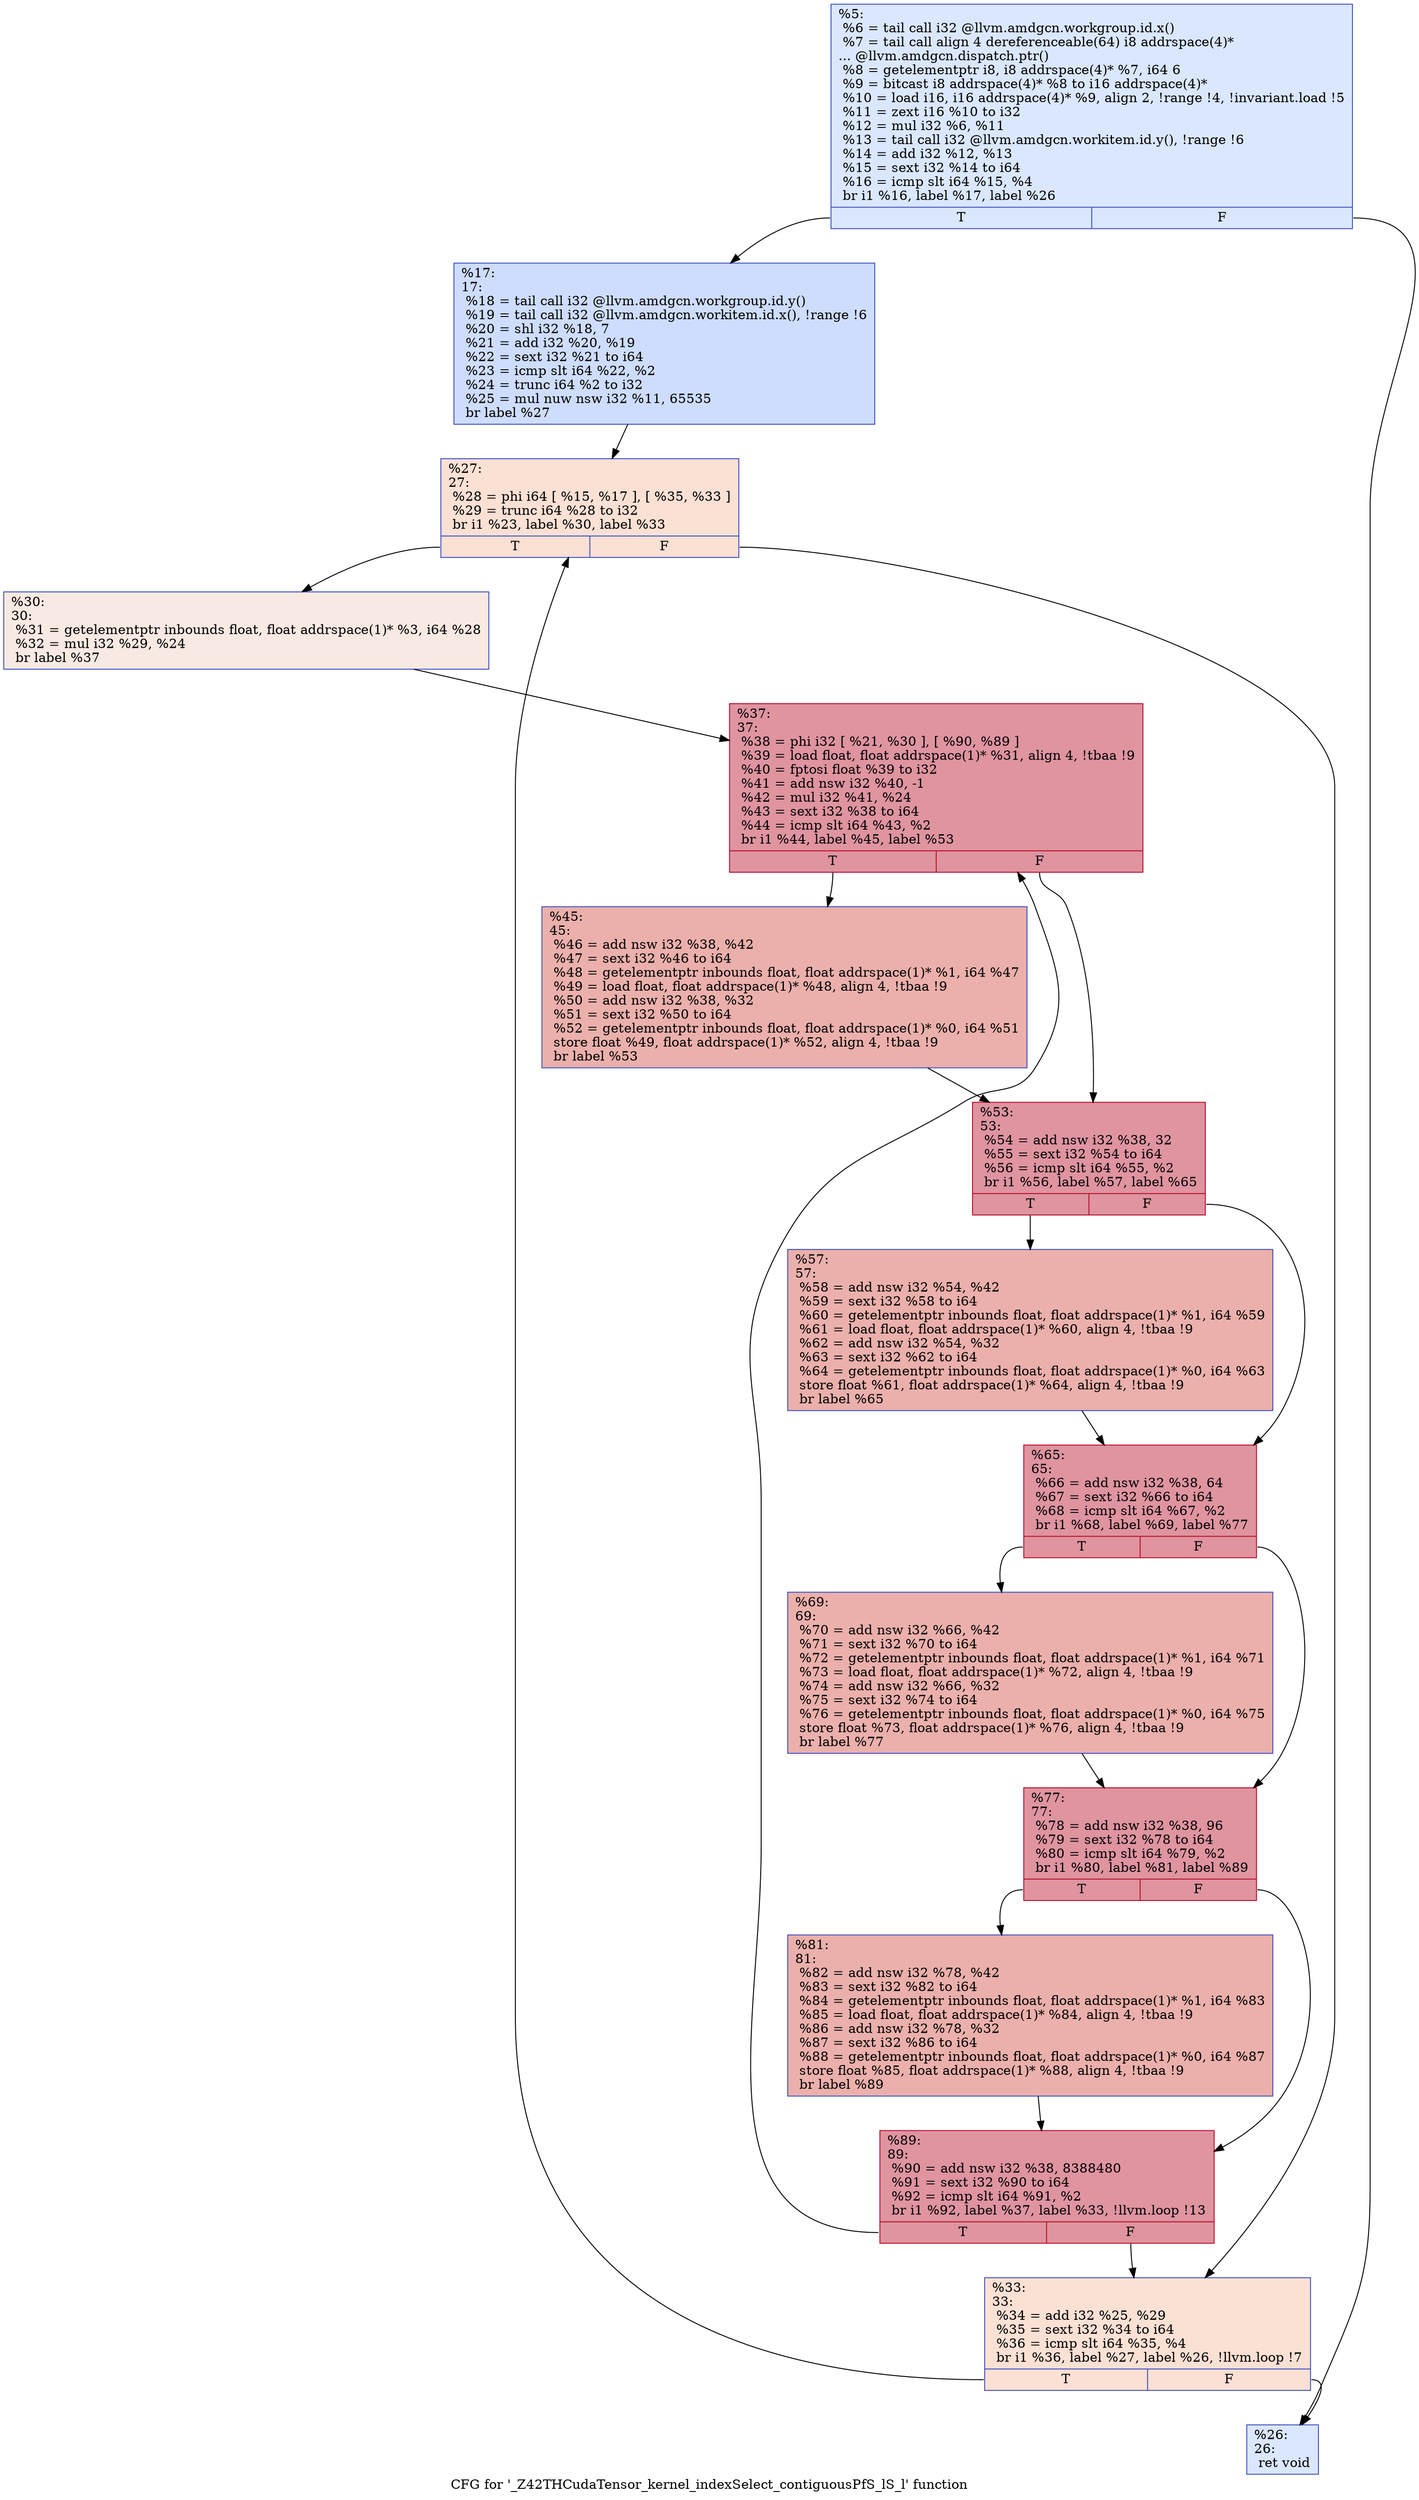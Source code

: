digraph "CFG for '_Z42THCudaTensor_kernel_indexSelect_contiguousPfS_lS_l' function" {
	label="CFG for '_Z42THCudaTensor_kernel_indexSelect_contiguousPfS_lS_l' function";

	Node0x6036090 [shape=record,color="#3d50c3ff", style=filled, fillcolor="#abc8fd70",label="{%5:\l  %6 = tail call i32 @llvm.amdgcn.workgroup.id.x()\l  %7 = tail call align 4 dereferenceable(64) i8 addrspace(4)*\l... @llvm.amdgcn.dispatch.ptr()\l  %8 = getelementptr i8, i8 addrspace(4)* %7, i64 6\l  %9 = bitcast i8 addrspace(4)* %8 to i16 addrspace(4)*\l  %10 = load i16, i16 addrspace(4)* %9, align 2, !range !4, !invariant.load !5\l  %11 = zext i16 %10 to i32\l  %12 = mul i32 %6, %11\l  %13 = tail call i32 @llvm.amdgcn.workitem.id.y(), !range !6\l  %14 = add i32 %12, %13\l  %15 = sext i32 %14 to i64\l  %16 = icmp slt i64 %15, %4\l  br i1 %16, label %17, label %26\l|{<s0>T|<s1>F}}"];
	Node0x6036090:s0 -> Node0x6036b90;
	Node0x6036090:s1 -> Node0x60380b0;
	Node0x6036b90 [shape=record,color="#3d50c3ff", style=filled, fillcolor="#8fb1fe70",label="{%17:\l17:                                               \l  %18 = tail call i32 @llvm.amdgcn.workgroup.id.y()\l  %19 = tail call i32 @llvm.amdgcn.workitem.id.x(), !range !6\l  %20 = shl i32 %18, 7\l  %21 = add i32 %20, %19\l  %22 = sext i32 %21 to i64\l  %23 = icmp slt i64 %22, %2\l  %24 = trunc i64 %2 to i32\l  %25 = mul nuw nsw i32 %11, 65535\l  br label %27\l}"];
	Node0x6036b90 -> Node0x6038f30;
	Node0x60380b0 [shape=record,color="#3d50c3ff", style=filled, fillcolor="#abc8fd70",label="{%26:\l26:                                               \l  ret void\l}"];
	Node0x6038f30 [shape=record,color="#3d50c3ff", style=filled, fillcolor="#f7b99e70",label="{%27:\l27:                                               \l  %28 = phi i64 [ %15, %17 ], [ %35, %33 ]\l  %29 = trunc i64 %28 to i32\l  br i1 %23, label %30, label %33\l|{<s0>T|<s1>F}}"];
	Node0x6038f30:s0 -> Node0x6039220;
	Node0x6038f30:s1 -> Node0x60390b0;
	Node0x6039220 [shape=record,color="#3d50c3ff", style=filled, fillcolor="#efcebd70",label="{%30:\l30:                                               \l  %31 = getelementptr inbounds float, float addrspace(1)* %3, i64 %28\l  %32 = mul i32 %29, %24\l  br label %37\l}"];
	Node0x6039220 -> Node0x6037fa0;
	Node0x60390b0 [shape=record,color="#3d50c3ff", style=filled, fillcolor="#f7b99e70",label="{%33:\l33:                                               \l  %34 = add i32 %25, %29\l  %35 = sext i32 %34 to i64\l  %36 = icmp slt i64 %35, %4\l  br i1 %36, label %27, label %26, !llvm.loop !7\l|{<s0>T|<s1>F}}"];
	Node0x60390b0:s0 -> Node0x6038f30;
	Node0x60390b0:s1 -> Node0x60380b0;
	Node0x6037fa0 [shape=record,color="#b70d28ff", style=filled, fillcolor="#b70d2870",label="{%37:\l37:                                               \l  %38 = phi i32 [ %21, %30 ], [ %90, %89 ]\l  %39 = load float, float addrspace(1)* %31, align 4, !tbaa !9\l  %40 = fptosi float %39 to i32\l  %41 = add nsw i32 %40, -1\l  %42 = mul i32 %41, %24\l  %43 = sext i32 %38 to i64\l  %44 = icmp slt i64 %43, %2\l  br i1 %44, label %45, label %53\l|{<s0>T|<s1>F}}"];
	Node0x6037fa0:s0 -> Node0x6039f10;
	Node0x6037fa0:s1 -> Node0x6039fa0;
	Node0x6039f10 [shape=record,color="#3d50c3ff", style=filled, fillcolor="#d24b4070",label="{%45:\l45:                                               \l  %46 = add nsw i32 %38, %42\l  %47 = sext i32 %46 to i64\l  %48 = getelementptr inbounds float, float addrspace(1)* %1, i64 %47\l  %49 = load float, float addrspace(1)* %48, align 4, !tbaa !9\l  %50 = add nsw i32 %38, %32\l  %51 = sext i32 %50 to i64\l  %52 = getelementptr inbounds float, float addrspace(1)* %0, i64 %51\l  store float %49, float addrspace(1)* %52, align 4, !tbaa !9\l  br label %53\l}"];
	Node0x6039f10 -> Node0x6039fa0;
	Node0x6039fa0 [shape=record,color="#b70d28ff", style=filled, fillcolor="#b70d2870",label="{%53:\l53:                                               \l  %54 = add nsw i32 %38, 32\l  %55 = sext i32 %54 to i64\l  %56 = icmp slt i64 %55, %2\l  br i1 %56, label %57, label %65\l|{<s0>T|<s1>F}}"];
	Node0x6039fa0:s0 -> Node0x603ad60;
	Node0x6039fa0:s1 -> Node0x603adb0;
	Node0x603ad60 [shape=record,color="#3d50c3ff", style=filled, fillcolor="#d24b4070",label="{%57:\l57:                                               \l  %58 = add nsw i32 %54, %42\l  %59 = sext i32 %58 to i64\l  %60 = getelementptr inbounds float, float addrspace(1)* %1, i64 %59\l  %61 = load float, float addrspace(1)* %60, align 4, !tbaa !9\l  %62 = add nsw i32 %54, %32\l  %63 = sext i32 %62 to i64\l  %64 = getelementptr inbounds float, float addrspace(1)* %0, i64 %63\l  store float %61, float addrspace(1)* %64, align 4, !tbaa !9\l  br label %65\l}"];
	Node0x603ad60 -> Node0x603adb0;
	Node0x603adb0 [shape=record,color="#b70d28ff", style=filled, fillcolor="#b70d2870",label="{%65:\l65:                                               \l  %66 = add nsw i32 %38, 64\l  %67 = sext i32 %66 to i64\l  %68 = icmp slt i64 %67, %2\l  br i1 %68, label %69, label %77\l|{<s0>T|<s1>F}}"];
	Node0x603adb0:s0 -> Node0x603b730;
	Node0x603adb0:s1 -> Node0x603b780;
	Node0x603b730 [shape=record,color="#3d50c3ff", style=filled, fillcolor="#d24b4070",label="{%69:\l69:                                               \l  %70 = add nsw i32 %66, %42\l  %71 = sext i32 %70 to i64\l  %72 = getelementptr inbounds float, float addrspace(1)* %1, i64 %71\l  %73 = load float, float addrspace(1)* %72, align 4, !tbaa !9\l  %74 = add nsw i32 %66, %32\l  %75 = sext i32 %74 to i64\l  %76 = getelementptr inbounds float, float addrspace(1)* %0, i64 %75\l  store float %73, float addrspace(1)* %76, align 4, !tbaa !9\l  br label %77\l}"];
	Node0x603b730 -> Node0x603b780;
	Node0x603b780 [shape=record,color="#b70d28ff", style=filled, fillcolor="#b70d2870",label="{%77:\l77:                                               \l  %78 = add nsw i32 %38, 96\l  %79 = sext i32 %78 to i64\l  %80 = icmp slt i64 %79, %2\l  br i1 %80, label %81, label %89\l|{<s0>T|<s1>F}}"];
	Node0x603b780:s0 -> Node0x603bef0;
	Node0x603b780:s1 -> Node0x6039960;
	Node0x603bef0 [shape=record,color="#3d50c3ff", style=filled, fillcolor="#d24b4070",label="{%81:\l81:                                               \l  %82 = add nsw i32 %78, %42\l  %83 = sext i32 %82 to i64\l  %84 = getelementptr inbounds float, float addrspace(1)* %1, i64 %83\l  %85 = load float, float addrspace(1)* %84, align 4, !tbaa !9\l  %86 = add nsw i32 %78, %32\l  %87 = sext i32 %86 to i64\l  %88 = getelementptr inbounds float, float addrspace(1)* %0, i64 %87\l  store float %85, float addrspace(1)* %88, align 4, !tbaa !9\l  br label %89\l}"];
	Node0x603bef0 -> Node0x6039960;
	Node0x6039960 [shape=record,color="#b70d28ff", style=filled, fillcolor="#b70d2870",label="{%89:\l89:                                               \l  %90 = add nsw i32 %38, 8388480\l  %91 = sext i32 %90 to i64\l  %92 = icmp slt i64 %91, %2\l  br i1 %92, label %37, label %33, !llvm.loop !13\l|{<s0>T|<s1>F}}"];
	Node0x6039960:s0 -> Node0x6037fa0;
	Node0x6039960:s1 -> Node0x60390b0;
}
